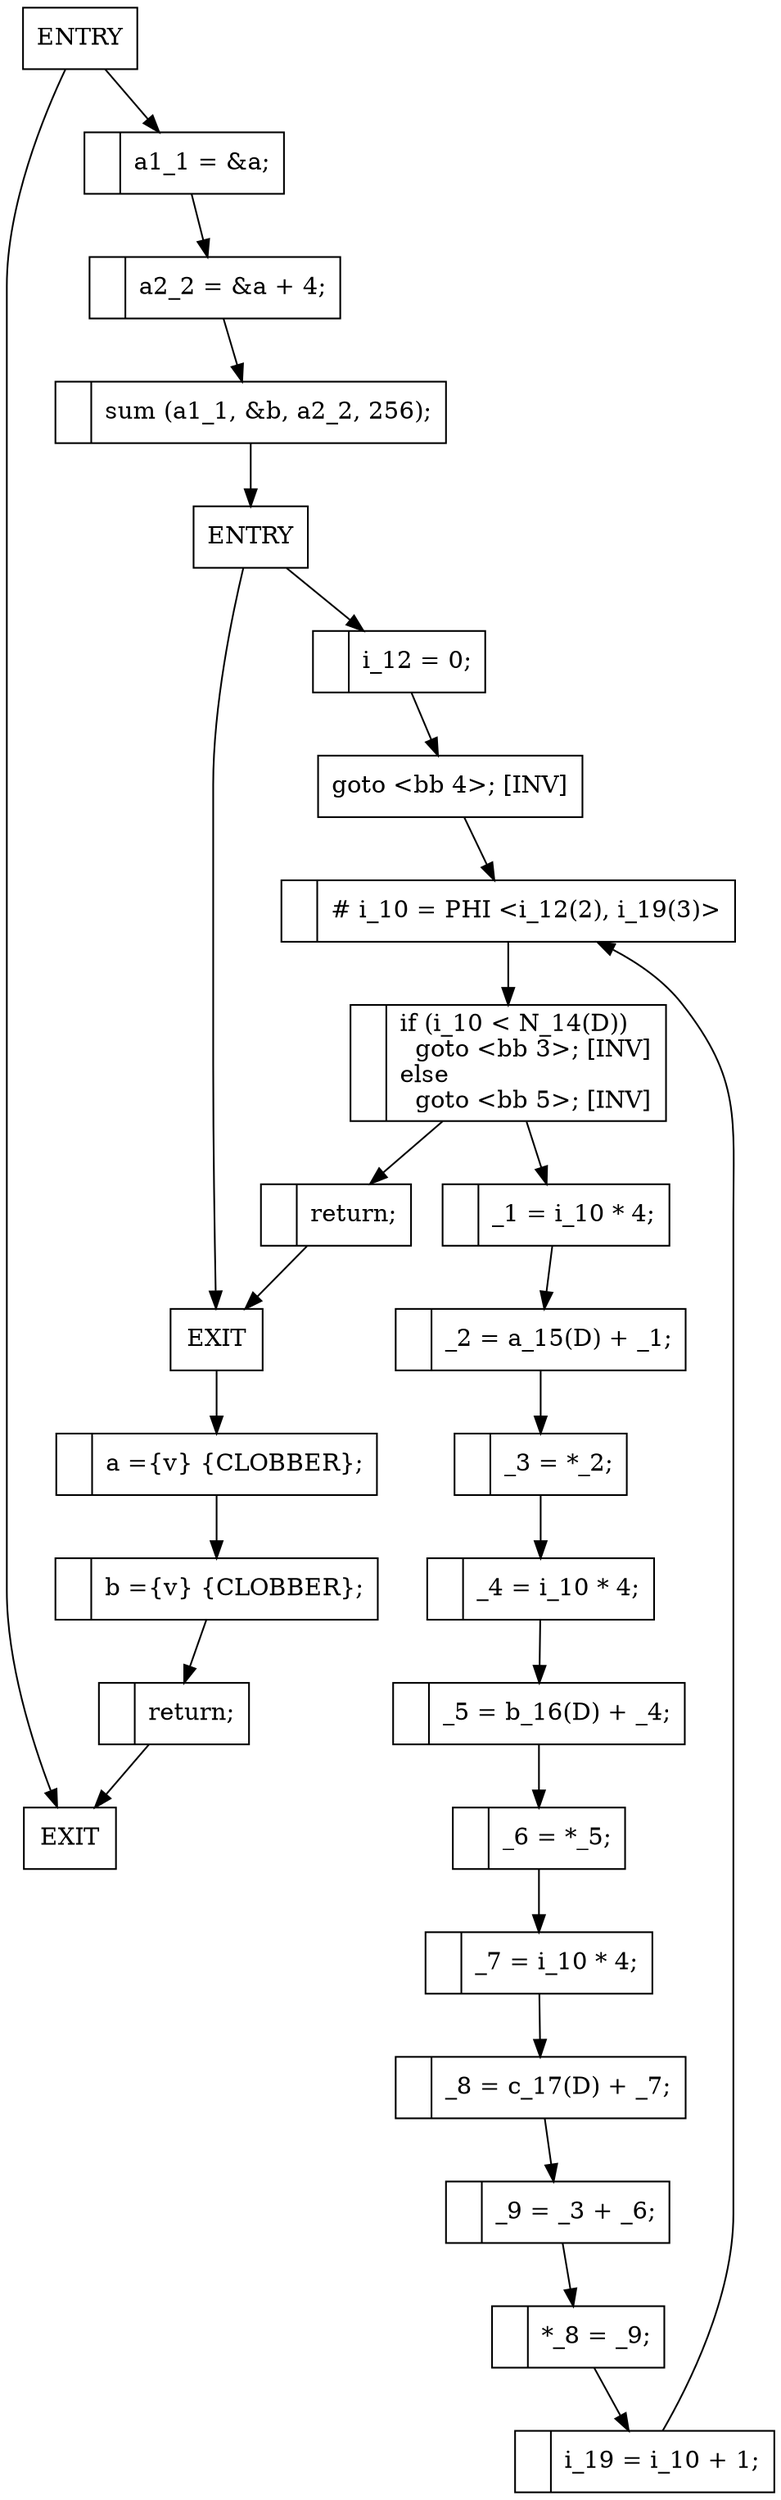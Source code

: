 digraph code {
fn_6_basic_block_4_0 [shape = record, label = "|#\ i_10\ =\ PHI\ \<i_12(2),\ i_19(3)\>\l\
"];
fn_6_basic_block_4_1 [shape = record, label = "|if\ (i_10\ \<\ N_14(D))\l\
\ \ goto\ \<bb\ 3\>;\ [INV]\l\
else\l\
\ \ goto\ \<bb\ 5\>;\ [INV]\l\
"];
fn_6_basic_block_3_0 [shape = record, label = "|_1\ =\ i_10\ *\ 4;\l\
"];
fn_6_basic_block_3_1 [shape = record, label = "|_2\ =\ a_15(D)\ +\ _1;\l\
"];
fn_6_basic_block_3_2 [shape = record, label = "|_3\ =\ *_2;\l\
"];
fn_6_basic_block_3_3 [shape = record, label = "|_4\ =\ i_10\ *\ 4;\l\
"];
fn_6_basic_block_3_4 [shape = record, label = "|_5\ =\ b_16(D)\ +\ _4;\l\
"];
fn_6_basic_block_3_5 [shape = record, label = "|_6\ =\ *_5;\l\
"];
fn_6_basic_block_3_6 [shape = record, label = "|_7\ =\ i_10\ *\ 4;\l\
"];
fn_6_basic_block_3_7 [shape = record, label = "|_8\ =\ c_17(D)\ +\ _7;\l\
"];
fn_6_basic_block_3_8 [shape = record, label = "|_9\ =\ _3\ +\ _6;\l\
"];
fn_6_basic_block_3_9 [shape = record, label = "|*_8\ =\ _9;\l\
"];
fn_6_basic_block_3_10 [shape = record, label = "|i_19\ =\ i_10\ +\ 1;\l\
"];
fn_6_basic_block_0_0 [shape = record, label = "ENTRY
"];
fn_6_basic_block_1_0 [shape = record, label = "EXIT
"];
fn_6_basic_block_2_0 [shape = record, label = "|i_12\ =\ 0;\l\
"];
fn_6_basic_block_2_1 [shape = record, label = "goto\ \<bb\ 4\>;\ [INV]\l\
"];
fn_6_basic_block_5_0 [shape = record, label = "|return;\l\
"];
fn_7_basic_block_0_0 [shape = record, label = "ENTRY
"];
fn_7_basic_block_1_0 [shape = record, label = "EXIT
"];
fn_7_basic_block_2_0 [shape = record, label = "|a1_1\ =\ &a;\l\
"];
fn_7_basic_block_2_1 [shape = record, label = "|a2_2\ =\ &a\ +\ 4;\l\
"];
fn_7_basic_block_2_2 [shape = record, label = "|sum\ (a1_1,\ &b,\ a2_2,\ 256);\l\
"];
fn_7_basic_block_2_3 [shape = record, label = "|a\ =\{v\}\ \{CLOBBER\};\l\
"];
fn_7_basic_block_2_4 [shape = record, label = "|b\ =\{v\}\ \{CLOBBER\};\l\
"];
fn_7_basic_block_2_5 [shape = record, label = "|return;\l\
"];
fn_6_basic_block_4_0 -> fn_6_basic_block_4_1;
fn_6_basic_block_4_1 -> fn_6_basic_block_3_0;
fn_6_basic_block_4_1 -> fn_6_basic_block_5_0;
fn_6_basic_block_3_0 -> fn_6_basic_block_3_1;
fn_6_basic_block_3_1 -> fn_6_basic_block_3_2;
fn_6_basic_block_3_2 -> fn_6_basic_block_3_3;
fn_6_basic_block_3_3 -> fn_6_basic_block_3_4;
fn_6_basic_block_3_4 -> fn_6_basic_block_3_5;
fn_6_basic_block_3_5 -> fn_6_basic_block_3_6;
fn_6_basic_block_3_6 -> fn_6_basic_block_3_7;
fn_6_basic_block_3_7 -> fn_6_basic_block_3_8;
fn_6_basic_block_3_8 -> fn_6_basic_block_3_9;
fn_6_basic_block_3_9 -> fn_6_basic_block_3_10;
fn_6_basic_block_3_10 -> fn_6_basic_block_4_0;
fn_6_basic_block_0_0 -> fn_6_basic_block_2_0;
fn_6_basic_block_0_0 -> fn_6_basic_block_1_0;
fn_6_basic_block_1_0 -> fn_7_basic_block_2_3;
fn_6_basic_block_2_0 -> fn_6_basic_block_2_1;
fn_6_basic_block_2_1 -> fn_6_basic_block_4_0;
fn_6_basic_block_5_0 -> fn_6_basic_block_1_0;
fn_7_basic_block_0_0 -> fn_7_basic_block_2_0;
fn_7_basic_block_0_0 -> fn_7_basic_block_1_0;
fn_7_basic_block_2_0 -> fn_7_basic_block_2_1;
fn_7_basic_block_2_1 -> fn_7_basic_block_2_2;
fn_7_basic_block_2_2 -> fn_6_basic_block_0_0;
fn_7_basic_block_2_3 -> fn_7_basic_block_2_4;
fn_7_basic_block_2_4 -> fn_7_basic_block_2_5;
fn_7_basic_block_2_5 -> fn_7_basic_block_1_0;
}
